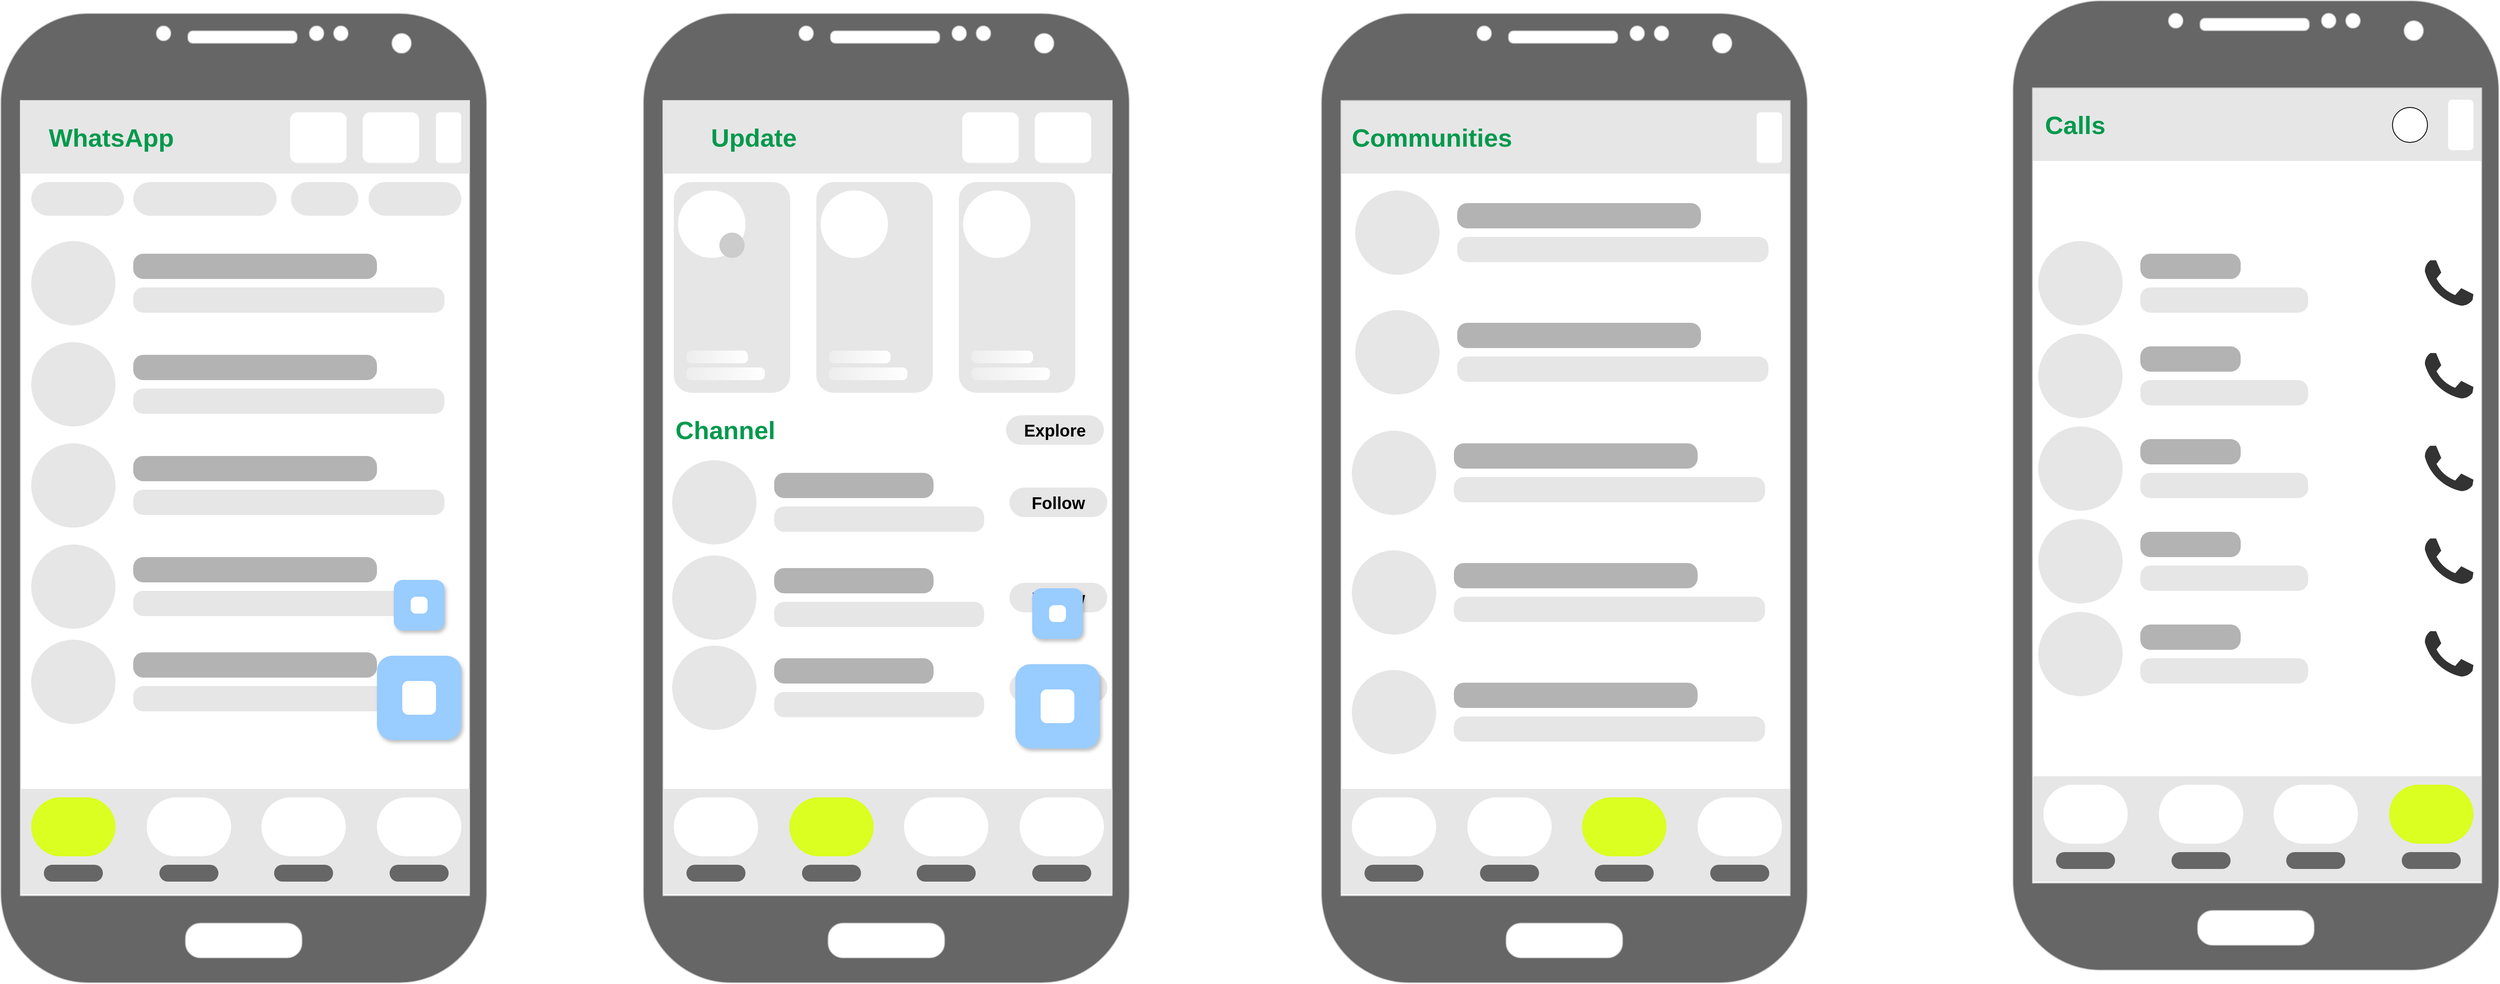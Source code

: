 <mxfile>
    <diagram id="dpNvbk63O1l86aekSrWc" name="Page-1">
        <mxGraphModel dx="2310" dy="1378" grid="1" gridSize="10" guides="1" tooltips="1" connect="1" arrows="1" fold="1" page="1" pageScale="1" pageWidth="827" pageHeight="1169" math="0" shadow="0">
            <root>
                <mxCell id="0"/>
                <mxCell id="1" parent="0"/>
                <mxCell id="256" value="" style="rounded=0;whiteSpace=wrap;html=1;strokeColor=none;fillColor=#E6E6E6;movable=0;resizable=0;rotatable=0;deletable=0;editable=0;locked=1;connectable=0;" vertex="1" parent="1">
                    <mxGeometry x="2534" y="1025" width="532" height="125" as="geometry"/>
                </mxCell>
                <mxCell id="247" value="" style="rounded=0;whiteSpace=wrap;html=1;strokeColor=none;fillColor=#E6E6E6;movable=0;resizable=0;rotatable=0;deletable=0;editable=0;locked=1;connectable=0;" vertex="1" parent="1">
                    <mxGeometry x="2533" y="208" width="533" height="87" as="geometry"/>
                </mxCell>
                <mxCell id="208" value="" style="rounded=0;whiteSpace=wrap;html=1;strokeColor=none;fillColor=#E6E6E6;movable=0;resizable=0;rotatable=0;deletable=0;editable=0;locked=1;connectable=0;" vertex="1" parent="1">
                    <mxGeometry x="1713" y="223" width="533" height="87" as="geometry"/>
                </mxCell>
                <mxCell id="232" value="" style="rounded=0;whiteSpace=wrap;html=1;strokeColor=none;fillColor=#E6E6E6;movable=0;resizable=0;rotatable=0;deletable=0;editable=0;locked=1;connectable=0;" vertex="1" parent="1">
                    <mxGeometry x="1714" y="1040" width="532" height="125" as="geometry"/>
                </mxCell>
                <mxCell id="5" value="" style="verticalLabelPosition=bottom;verticalAlign=top;html=1;shadow=0;dashed=0;strokeWidth=1;shape=mxgraph.android.phone2;strokeColor=#c0c0c0;fillColor=#666666;movable=0;resizable=0;rotatable=0;deletable=0;editable=0;locked=1;connectable=0;" vertex="1" parent="1">
                    <mxGeometry x="124" y="120" width="576" height="1150" as="geometry"/>
                </mxCell>
                <mxCell id="11" value="" style="rounded=0;whiteSpace=wrap;html=1;strokeColor=none;fillColor=#E6E6E6;movable=0;resizable=0;rotatable=0;deletable=0;editable=0;locked=1;connectable=0;" vertex="1" parent="1">
                    <mxGeometry x="147" y="223" width="533" height="87" as="geometry"/>
                </mxCell>
                <mxCell id="12" value="" style="rounded=0;whiteSpace=wrap;html=1;strokeColor=none;fillColor=#E6E6E6;movable=0;resizable=0;rotatable=0;deletable=0;editable=0;locked=1;connectable=0;" vertex="1" parent="1">
                    <mxGeometry x="148" y="1040" width="532" height="125" as="geometry"/>
                </mxCell>
                <mxCell id="17" value="" style="group;movable=0;resizable=0;rotatable=0;deletable=0;editable=0;locked=1;connectable=0;" vertex="1" connectable="0" parent="1">
                    <mxGeometry x="160" y="320" width="510" height="40" as="geometry"/>
                </mxCell>
                <mxCell id="13" value="" style="rounded=1;whiteSpace=wrap;html=1;arcSize=50;strokeColor=none;fillColor=#E6E6E6;movable=0;resizable=0;rotatable=0;deletable=0;editable=0;locked=1;connectable=0;" vertex="1" parent="17">
                    <mxGeometry width="110" height="40" as="geometry"/>
                </mxCell>
                <mxCell id="14" value="" style="rounded=1;whiteSpace=wrap;html=1;arcSize=50;strokeColor=none;fillColor=#E6E6E6;movable=0;resizable=0;rotatable=0;deletable=0;editable=0;locked=1;connectable=0;" vertex="1" parent="17">
                    <mxGeometry x="400" width="110" height="40" as="geometry"/>
                </mxCell>
                <mxCell id="15" value="" style="rounded=1;whiteSpace=wrap;html=1;arcSize=50;strokeColor=none;fillColor=#E6E6E6;movable=0;resizable=0;rotatable=0;deletable=0;editable=0;locked=1;connectable=0;" vertex="1" parent="17">
                    <mxGeometry x="121" width="170" height="40" as="geometry"/>
                </mxCell>
                <mxCell id="16" value="" style="rounded=1;whiteSpace=wrap;html=1;arcSize=50;strokeColor=none;fillColor=#E6E6E6;movable=0;resizable=0;rotatable=0;deletable=0;editable=0;locked=1;connectable=0;" vertex="1" parent="17">
                    <mxGeometry x="308" width="80" height="40" as="geometry"/>
                </mxCell>
                <mxCell id="21" value="" style="group;movable=0;resizable=0;rotatable=0;deletable=0;editable=0;locked=1;connectable=0;" vertex="1" connectable="0" parent="1">
                    <mxGeometry x="160" y="390" width="490" height="100" as="geometry"/>
                </mxCell>
                <mxCell id="18" value="" style="ellipse;whiteSpace=wrap;html=1;aspect=fixed;strokeColor=none;fillColor=#E6E6E6;movable=0;resizable=0;rotatable=0;deletable=0;editable=0;locked=1;connectable=0;" vertex="1" parent="21">
                    <mxGeometry width="100" height="100" as="geometry"/>
                </mxCell>
                <mxCell id="19" value="" style="rounded=1;whiteSpace=wrap;html=1;arcSize=40;strokeColor=none;fillColor=#B3B3B3;movable=0;resizable=0;rotatable=0;deletable=0;editable=0;locked=1;connectable=0;" vertex="1" parent="21">
                    <mxGeometry x="121" y="15" width="289" height="30" as="geometry"/>
                </mxCell>
                <mxCell id="20" value="" style="rounded=1;whiteSpace=wrap;html=1;arcSize=40;strokeColor=none;fillColor=#E6E6E6;movable=0;resizable=0;rotatable=0;deletable=0;editable=0;locked=1;connectable=0;" vertex="1" parent="21">
                    <mxGeometry x="121" y="55" width="369" height="30" as="geometry"/>
                </mxCell>
                <mxCell id="22" value="" style="group;movable=0;resizable=0;rotatable=0;deletable=0;editable=0;locked=1;connectable=0;" vertex="1" connectable="0" parent="1">
                    <mxGeometry x="160" y="510" width="490" height="100" as="geometry"/>
                </mxCell>
                <mxCell id="23" value="" style="ellipse;whiteSpace=wrap;html=1;aspect=fixed;strokeColor=none;fillColor=#E6E6E6;movable=0;resizable=0;rotatable=0;deletable=0;editable=0;locked=1;connectable=0;" vertex="1" parent="22">
                    <mxGeometry width="100" height="100" as="geometry"/>
                </mxCell>
                <mxCell id="24" value="" style="rounded=1;whiteSpace=wrap;html=1;arcSize=40;strokeColor=none;fillColor=#B3B3B3;movable=0;resizable=0;rotatable=0;deletable=0;editable=0;locked=1;connectable=0;" vertex="1" parent="22">
                    <mxGeometry x="121" y="15" width="289" height="30" as="geometry"/>
                </mxCell>
                <mxCell id="25" value="" style="rounded=1;whiteSpace=wrap;html=1;arcSize=40;strokeColor=none;fillColor=#E6E6E6;movable=0;resizable=0;rotatable=0;deletable=0;editable=0;locked=1;connectable=0;" vertex="1" parent="22">
                    <mxGeometry x="121" y="55" width="369" height="30" as="geometry"/>
                </mxCell>
                <mxCell id="26" value="" style="group;movable=0;resizable=0;rotatable=0;deletable=0;editable=0;locked=1;connectable=0;" vertex="1" connectable="0" parent="1">
                    <mxGeometry x="160" y="750" width="490" height="100" as="geometry"/>
                </mxCell>
                <mxCell id="27" value="" style="ellipse;whiteSpace=wrap;html=1;aspect=fixed;strokeColor=none;fillColor=#E6E6E6;movable=0;resizable=0;rotatable=0;deletable=0;editable=0;locked=1;connectable=0;" vertex="1" parent="26">
                    <mxGeometry width="100" height="100" as="geometry"/>
                </mxCell>
                <mxCell id="28" value="" style="rounded=1;whiteSpace=wrap;html=1;arcSize=40;strokeColor=none;fillColor=#B3B3B3;movable=0;resizable=0;rotatable=0;deletable=0;editable=0;locked=1;connectable=0;" vertex="1" parent="26">
                    <mxGeometry x="121" y="15" width="289" height="30" as="geometry"/>
                </mxCell>
                <mxCell id="29" value="" style="rounded=1;whiteSpace=wrap;html=1;arcSize=40;strokeColor=none;fillColor=#E6E6E6;movable=0;resizable=0;rotatable=0;deletable=0;editable=0;locked=1;connectable=0;" vertex="1" parent="26">
                    <mxGeometry x="121" y="55" width="369" height="30" as="geometry"/>
                </mxCell>
                <mxCell id="30" value="" style="group;movable=0;resizable=0;rotatable=0;deletable=0;editable=0;locked=1;connectable=0;" vertex="1" connectable="0" parent="1">
                    <mxGeometry x="160" y="630" width="490" height="100" as="geometry"/>
                </mxCell>
                <mxCell id="31" value="" style="ellipse;whiteSpace=wrap;html=1;aspect=fixed;strokeColor=none;fillColor=#E6E6E6;movable=0;resizable=0;rotatable=0;deletable=0;editable=0;locked=1;connectable=0;" vertex="1" parent="30">
                    <mxGeometry width="100" height="100" as="geometry"/>
                </mxCell>
                <mxCell id="32" value="" style="rounded=1;whiteSpace=wrap;html=1;arcSize=40;strokeColor=none;fillColor=#B3B3B3;movable=0;resizable=0;rotatable=0;deletable=0;editable=0;locked=1;connectable=0;" vertex="1" parent="30">
                    <mxGeometry x="121" y="15" width="289" height="30" as="geometry"/>
                </mxCell>
                <mxCell id="33" value="" style="rounded=1;whiteSpace=wrap;html=1;arcSize=40;strokeColor=none;fillColor=#E6E6E6;movable=0;resizable=0;rotatable=0;deletable=0;editable=0;locked=1;connectable=0;" vertex="1" parent="30">
                    <mxGeometry x="121" y="55" width="369" height="30" as="geometry"/>
                </mxCell>
                <mxCell id="54" value="" style="group;movable=0;resizable=0;rotatable=0;deletable=0;editable=0;locked=1;connectable=0;" vertex="1" connectable="0" parent="1">
                    <mxGeometry x="160" y="863" width="510" height="115" as="geometry"/>
                </mxCell>
                <mxCell id="55" value="" style="ellipse;whiteSpace=wrap;html=1;aspect=fixed;strokeColor=none;fillColor=#E6E6E6;movable=0;resizable=0;rotatable=0;deletable=0;editable=0;locked=1;connectable=0;" vertex="1" parent="54">
                    <mxGeometry width="100" height="100" as="geometry"/>
                </mxCell>
                <mxCell id="56" value="" style="rounded=1;whiteSpace=wrap;html=1;arcSize=40;strokeColor=none;fillColor=#B3B3B3;movable=0;resizable=0;rotatable=0;deletable=0;editable=0;locked=1;connectable=0;" vertex="1" parent="54">
                    <mxGeometry x="121" y="15" width="289" height="30" as="geometry"/>
                </mxCell>
                <mxCell id="57" value="" style="rounded=1;whiteSpace=wrap;html=1;arcSize=40;strokeColor=none;fillColor=#E6E6E6;movable=0;resizable=0;rotatable=0;deletable=0;editable=0;locked=1;connectable=0;" vertex="1" parent="54">
                    <mxGeometry x="121" y="55" width="369" height="30" as="geometry"/>
                </mxCell>
                <mxCell id="78" value="" style="rounded=1;whiteSpace=wrap;html=1;arcSize=50;strokeColor=none;fillColor=#DAFF21;movable=0;resizable=0;rotatable=0;deletable=0;editable=0;locked=1;connectable=0;" vertex="1" parent="1">
                    <mxGeometry x="160" y="1050" width="100" height="70" as="geometry"/>
                </mxCell>
                <mxCell id="79" value="" style="rounded=1;whiteSpace=wrap;html=1;arcSize=50;strokeColor=none;fillColor=#FFFFFF;movable=0;resizable=0;rotatable=0;deletable=0;editable=0;locked=1;connectable=0;" vertex="1" parent="1">
                    <mxGeometry x="297" y="1050" width="100" height="70" as="geometry"/>
                </mxCell>
                <mxCell id="80" value="" style="rounded=1;whiteSpace=wrap;html=1;arcSize=50;strokeColor=none;fillColor=#FFFFFF;movable=0;resizable=0;rotatable=0;deletable=0;editable=0;locked=1;connectable=0;" vertex="1" parent="1">
                    <mxGeometry x="433" y="1050" width="100" height="70" as="geometry"/>
                </mxCell>
                <mxCell id="81" value="" style="rounded=1;whiteSpace=wrap;html=1;arcSize=50;strokeColor=none;fillColor=#FFFFFF;movable=0;resizable=0;rotatable=0;deletable=0;editable=0;locked=1;connectable=0;" vertex="1" parent="1">
                    <mxGeometry x="570" y="1050" width="100" height="70" as="geometry"/>
                </mxCell>
                <mxCell id="82" value="" style="rounded=1;whiteSpace=wrap;html=1;arcSize=50;strokeColor=none;fillColor=#666666;movable=0;resizable=0;rotatable=0;deletable=0;editable=0;locked=1;connectable=0;" vertex="1" parent="1">
                    <mxGeometry x="175" y="1130" width="70" height="20" as="geometry"/>
                </mxCell>
                <mxCell id="84" value="" style="rounded=1;whiteSpace=wrap;html=1;arcSize=50;strokeColor=none;fillColor=#666666;movable=0;resizable=0;rotatable=0;deletable=0;editable=0;locked=1;connectable=0;" vertex="1" parent="1">
                    <mxGeometry x="312" y="1130" width="70" height="20" as="geometry"/>
                </mxCell>
                <mxCell id="85" value="" style="rounded=1;whiteSpace=wrap;html=1;arcSize=50;strokeColor=none;fillColor=#666666;movable=0;resizable=0;rotatable=0;deletable=0;editable=0;locked=1;connectable=0;" vertex="1" parent="1">
                    <mxGeometry x="448" y="1130" width="70" height="20" as="geometry"/>
                </mxCell>
                <mxCell id="86" value="" style="rounded=1;whiteSpace=wrap;html=1;arcSize=50;strokeColor=none;fillColor=#666666;movable=0;resizable=0;rotatable=0;deletable=0;editable=0;locked=1;connectable=0;" vertex="1" parent="1">
                    <mxGeometry x="585" y="1130" width="70" height="20" as="geometry"/>
                </mxCell>
                <mxCell id="95" value="" style="group;movable=0;resizable=0;rotatable=0;deletable=0;editable=0;locked=1;connectable=0;" vertex="1" connectable="0" parent="1">
                    <mxGeometry x="570" y="792" width="100" height="190" as="geometry"/>
                </mxCell>
                <mxCell id="93" value="" style="group;movable=0;resizable=0;rotatable=0;deletable=0;editable=0;locked=1;connectable=0;" vertex="1" connectable="0" parent="95">
                    <mxGeometry x="20" width="60" height="60" as="geometry"/>
                </mxCell>
                <mxCell id="89" value="" style="rounded=1;whiteSpace=wrap;html=1;arcSize=18;strokeColor=none;fillColor=#99CCFF;shadow=1;movable=0;resizable=0;rotatable=0;deletable=0;editable=0;locked=1;connectable=0;" vertex="1" parent="93">
                    <mxGeometry width="60" height="60" as="geometry"/>
                </mxCell>
                <mxCell id="92" value="" style="rounded=1;whiteSpace=wrap;html=1;arcSize=30;strokeColor=none;fillColor=#FFFFFF;shadow=0;movable=0;resizable=0;rotatable=0;deletable=0;editable=0;locked=1;connectable=0;" vertex="1" parent="93">
                    <mxGeometry x="20" y="20" width="20" height="20" as="geometry"/>
                </mxCell>
                <mxCell id="94" value="" style="group;movable=0;resizable=0;rotatable=0;deletable=0;editable=0;locked=1;connectable=0;" vertex="1" connectable="0" parent="95">
                    <mxGeometry y="90" width="100" height="100" as="geometry"/>
                </mxCell>
                <mxCell id="90" value="" style="rounded=1;whiteSpace=wrap;html=1;arcSize=18;strokeColor=none;fillColor=#99CCFF;shadow=1;movable=0;resizable=0;rotatable=0;deletable=0;editable=0;locked=1;connectable=0;" vertex="1" parent="94">
                    <mxGeometry width="100" height="100" as="geometry"/>
                </mxCell>
                <mxCell id="91" value="" style="rounded=1;whiteSpace=wrap;html=1;arcSize=18;strokeColor=none;fillColor=#FFFFFF;shadow=0;movable=0;resizable=0;rotatable=0;deletable=0;editable=0;locked=1;connectable=0;" vertex="1" parent="94">
                    <mxGeometry x="30" y="30" width="40" height="40" as="geometry"/>
                </mxCell>
                <mxCell id="96" value="&lt;font style=&quot;font-size: 30px; color: rgb(0, 153, 77);&quot;&gt;&lt;b&gt;WhatsApp&lt;/b&gt;&lt;/font&gt;" style="text;html=1;align=center;verticalAlign=middle;whiteSpace=wrap;rounded=0;movable=0;resizable=0;rotatable=0;deletable=0;editable=0;locked=1;connectable=0;" vertex="1" parent="1">
                    <mxGeometry x="160" y="237.25" width="190" height="58.5" as="geometry"/>
                </mxCell>
                <mxCell id="97" value="" style="rounded=1;whiteSpace=wrap;html=1;arcSize=15;strokeColor=none;movable=0;resizable=0;rotatable=0;deletable=0;editable=0;locked=1;connectable=0;" vertex="1" parent="1">
                    <mxGeometry x="467" y="237.25" width="67" height="60" as="geometry"/>
                </mxCell>
                <mxCell id="98" value="" style="rounded=1;whiteSpace=wrap;html=1;arcSize=15;strokeColor=none;movable=0;resizable=0;rotatable=0;deletable=0;editable=0;locked=1;connectable=0;" vertex="1" parent="1">
                    <mxGeometry x="553" y="237.25" width="67" height="60" as="geometry"/>
                </mxCell>
                <mxCell id="99" value="" style="rounded=1;whiteSpace=wrap;html=1;arcSize=15;strokeColor=none;movable=0;resizable=0;rotatable=0;deletable=0;editable=0;locked=1;connectable=0;" vertex="1" parent="1">
                    <mxGeometry x="640" y="237.25" width="30" height="60" as="geometry"/>
                </mxCell>
                <mxCell id="101" value="" style="verticalLabelPosition=bottom;verticalAlign=top;html=1;shadow=0;dashed=0;strokeWidth=1;shape=mxgraph.android.phone2;strokeColor=#c0c0c0;fillColor=#666666;movable=0;resizable=0;rotatable=0;deletable=0;editable=0;locked=1;connectable=0;" vertex="1" parent="1">
                    <mxGeometry x="886" y="120" width="576" height="1150" as="geometry"/>
                </mxCell>
                <mxCell id="102" value="" style="rounded=0;whiteSpace=wrap;html=1;strokeColor=none;fillColor=#E6E6E6;movable=0;resizable=0;rotatable=0;deletable=0;editable=0;locked=1;connectable=0;" vertex="1" parent="1">
                    <mxGeometry x="909" y="223" width="533" height="87" as="geometry"/>
                </mxCell>
                <mxCell id="103" value="" style="rounded=0;whiteSpace=wrap;html=1;strokeColor=none;fillColor=#E6E6E6;movable=0;resizable=0;rotatable=0;deletable=0;editable=0;locked=1;connectable=0;" vertex="1" parent="1">
                    <mxGeometry x="910" y="1040" width="532" height="125" as="geometry"/>
                </mxCell>
                <mxCell id="129" value="" style="rounded=1;whiteSpace=wrap;html=1;arcSize=50;strokeColor=none;fillColor=#DAFF21;movable=0;resizable=0;rotatable=0;deletable=0;editable=0;locked=1;connectable=0;" vertex="1" parent="1">
                    <mxGeometry x="1059" y="1050" width="100" height="70" as="geometry"/>
                </mxCell>
                <mxCell id="130" value="" style="rounded=1;whiteSpace=wrap;html=1;arcSize=50;strokeColor=none;fillColor=#FFFFFF;movable=0;resizable=0;rotatable=0;deletable=0;editable=0;locked=1;connectable=0;" vertex="1" parent="1">
                    <mxGeometry x="922" y="1050" width="100" height="70" as="geometry"/>
                </mxCell>
                <mxCell id="131" value="" style="rounded=1;whiteSpace=wrap;html=1;arcSize=50;strokeColor=none;fillColor=#FFFFFF;movable=0;resizable=0;rotatable=0;deletable=0;editable=0;locked=1;connectable=0;" vertex="1" parent="1">
                    <mxGeometry x="1195" y="1050" width="100" height="70" as="geometry"/>
                </mxCell>
                <mxCell id="132" value="" style="rounded=1;whiteSpace=wrap;html=1;arcSize=50;strokeColor=none;fillColor=#FFFFFF;movable=0;resizable=0;rotatable=0;deletable=0;editable=0;locked=1;connectable=0;" vertex="1" parent="1">
                    <mxGeometry x="1332" y="1050" width="100" height="70" as="geometry"/>
                </mxCell>
                <mxCell id="133" value="" style="rounded=1;whiteSpace=wrap;html=1;arcSize=50;strokeColor=none;fillColor=#666666;movable=0;resizable=0;rotatable=0;deletable=0;editable=0;locked=1;connectable=0;" vertex="1" parent="1">
                    <mxGeometry x="937" y="1130" width="70" height="20" as="geometry"/>
                </mxCell>
                <mxCell id="134" value="" style="rounded=1;whiteSpace=wrap;html=1;arcSize=50;strokeColor=none;fillColor=#666666;movable=0;resizable=0;rotatable=0;deletable=0;editable=0;locked=1;connectable=0;" vertex="1" parent="1">
                    <mxGeometry x="1074" y="1130" width="70" height="20" as="geometry"/>
                </mxCell>
                <mxCell id="135" value="" style="rounded=1;whiteSpace=wrap;html=1;arcSize=50;strokeColor=none;fillColor=#666666;movable=0;resizable=0;rotatable=0;deletable=0;editable=0;locked=1;connectable=0;" vertex="1" parent="1">
                    <mxGeometry x="1210" y="1130" width="70" height="20" as="geometry"/>
                </mxCell>
                <mxCell id="136" value="" style="rounded=1;whiteSpace=wrap;html=1;arcSize=50;strokeColor=none;fillColor=#666666;movable=0;resizable=0;rotatable=0;deletable=0;editable=0;locked=1;connectable=0;" vertex="1" parent="1">
                    <mxGeometry x="1347" y="1130" width="70" height="20" as="geometry"/>
                </mxCell>
                <mxCell id="144" value="&lt;font style=&quot;font-size: 30px; color: rgb(0, 153, 77);&quot;&gt;&lt;b&gt;Update&lt;/b&gt;&lt;/font&gt;" style="text;html=1;align=center;verticalAlign=middle;whiteSpace=wrap;rounded=0;movable=0;resizable=0;rotatable=0;deletable=0;editable=0;locked=1;connectable=0;" vertex="1" parent="1">
                    <mxGeometry x="922" y="237.25" width="190" height="58.5" as="geometry"/>
                </mxCell>
                <mxCell id="145" value="" style="rounded=1;whiteSpace=wrap;html=1;arcSize=15;strokeColor=none;movable=0;resizable=0;rotatable=0;deletable=0;editable=0;locked=1;connectable=0;" vertex="1" parent="1">
                    <mxGeometry x="1264" y="237.25" width="67" height="60" as="geometry"/>
                </mxCell>
                <mxCell id="146" value="" style="rounded=1;whiteSpace=wrap;html=1;arcSize=15;strokeColor=none;movable=0;resizable=0;rotatable=0;deletable=0;editable=0;locked=1;connectable=0;" vertex="1" parent="1">
                    <mxGeometry x="1350" y="237.25" width="67" height="60" as="geometry"/>
                </mxCell>
                <mxCell id="159" value="" style="group;movable=0;resizable=0;rotatable=0;deletable=0;editable=0;locked=1;connectable=0;" vertex="1" connectable="0" parent="1">
                    <mxGeometry x="1091" y="320" width="138" height="250" as="geometry"/>
                </mxCell>
                <mxCell id="155" value="" style="rounded=1;whiteSpace=wrap;html=1;arcSize=15;strokeColor=none;movable=0;resizable=0;rotatable=0;deletable=0;editable=0;locked=1;connectable=0;fillColor=#E6E6E6;" vertex="1" parent="159">
                    <mxGeometry width="138" height="250" as="geometry"/>
                </mxCell>
                <mxCell id="156" value="" style="ellipse;whiteSpace=wrap;html=1;aspect=fixed;strokeColor=none;movable=0;resizable=0;rotatable=0;deletable=0;editable=0;locked=1;connectable=0;" vertex="1" parent="159">
                    <mxGeometry x="5" y="10" width="80" height="80" as="geometry"/>
                </mxCell>
                <mxCell id="157" value="" style="rounded=1;whiteSpace=wrap;html=1;arcSize=39;strokeColor=none;movable=0;resizable=0;rotatable=0;deletable=0;editable=0;locked=1;connectable=0;gradientColor=#EDEDED;gradientDirection=west;" vertex="1" parent="159">
                    <mxGeometry x="15" y="200" width="73" height="15" as="geometry"/>
                </mxCell>
                <mxCell id="158" value="" style="rounded=1;whiteSpace=wrap;html=1;arcSize=39;strokeColor=none;movable=0;resizable=0;rotatable=0;deletable=0;editable=0;locked=1;connectable=0;gradientColor=#EDEDED;gradientDirection=west;" vertex="1" parent="159">
                    <mxGeometry x="15" y="220" width="93" height="15" as="geometry"/>
                </mxCell>
                <mxCell id="160" value="" style="group;movable=0;resizable=0;rotatable=0;deletable=0;editable=0;locked=1;connectable=0;" vertex="1" connectable="0" parent="1">
                    <mxGeometry x="1260" y="320" width="138" height="250" as="geometry"/>
                </mxCell>
                <mxCell id="161" value="" style="rounded=1;whiteSpace=wrap;html=1;arcSize=15;strokeColor=none;movable=0;resizable=0;rotatable=0;deletable=0;editable=0;locked=1;connectable=0;fillColor=#E6E6E6;" vertex="1" parent="160">
                    <mxGeometry width="138" height="250" as="geometry"/>
                </mxCell>
                <mxCell id="162" value="" style="ellipse;whiteSpace=wrap;html=1;aspect=fixed;strokeColor=none;movable=0;resizable=0;rotatable=0;deletable=0;editable=0;locked=1;connectable=0;" vertex="1" parent="160">
                    <mxGeometry x="5" y="10" width="80" height="80" as="geometry"/>
                </mxCell>
                <mxCell id="163" value="" style="rounded=1;whiteSpace=wrap;html=1;arcSize=39;strokeColor=none;movable=0;resizable=0;rotatable=0;deletable=0;editable=0;locked=1;connectable=0;gradientColor=#EDEDED;gradientDirection=west;" vertex="1" parent="160">
                    <mxGeometry x="15" y="200" width="73" height="15" as="geometry"/>
                </mxCell>
                <mxCell id="164" value="" style="rounded=1;whiteSpace=wrap;html=1;arcSize=39;strokeColor=none;movable=0;resizable=0;rotatable=0;deletable=0;editable=0;locked=1;connectable=0;gradientColor=#EDEDED;gradientDirection=west;" vertex="1" parent="160">
                    <mxGeometry x="15" y="220" width="93" height="15" as="geometry"/>
                </mxCell>
                <mxCell id="165" value="" style="group;movable=0;resizable=0;rotatable=0;deletable=0;editable=0;locked=1;connectable=0;" vertex="1" connectable="0" parent="1">
                    <mxGeometry x="922" y="320" width="138" height="250" as="geometry"/>
                </mxCell>
                <mxCell id="148" value="" style="rounded=1;whiteSpace=wrap;html=1;arcSize=15;strokeColor=none;movable=0;resizable=0;rotatable=0;deletable=0;editable=0;locked=1;connectable=0;fillColor=#E6E6E6;" vertex="1" parent="165">
                    <mxGeometry width="138" height="250" as="geometry"/>
                </mxCell>
                <mxCell id="149" value="" style="ellipse;whiteSpace=wrap;html=1;aspect=fixed;strokeColor=none;movable=0;resizable=0;rotatable=0;deletable=0;editable=0;locked=1;connectable=0;" vertex="1" parent="165">
                    <mxGeometry x="5" y="10" width="80" height="80" as="geometry"/>
                </mxCell>
                <mxCell id="150" value="" style="ellipse;whiteSpace=wrap;html=1;aspect=fixed;strokeColor=none;fillColor=#CCCCCC;movable=0;resizable=0;rotatable=0;deletable=0;editable=0;locked=1;connectable=0;" vertex="1" parent="165">
                    <mxGeometry x="54" y="60" width="30" height="30" as="geometry"/>
                </mxCell>
                <mxCell id="151" value="" style="rounded=1;whiteSpace=wrap;html=1;arcSize=39;strokeColor=none;movable=0;resizable=0;rotatable=0;deletable=0;editable=0;locked=1;connectable=0;gradientColor=#EDEDED;gradientDirection=west;" vertex="1" parent="165">
                    <mxGeometry x="15" y="200" width="73" height="15" as="geometry"/>
                </mxCell>
                <mxCell id="153" value="" style="rounded=1;whiteSpace=wrap;html=1;arcSize=39;strokeColor=none;movable=0;resizable=0;rotatable=0;deletable=0;editable=0;locked=1;connectable=0;gradientColor=#EDEDED;gradientDirection=west;" vertex="1" parent="165">
                    <mxGeometry x="15" y="220" width="93" height="15" as="geometry"/>
                </mxCell>
                <mxCell id="166" value="&lt;font style=&quot;font-size: 30px; color: rgb(0, 153, 77);&quot;&gt;&lt;b&gt;Channel&lt;/b&gt;&lt;/font&gt;" style="text;html=1;align=left;verticalAlign=middle;whiteSpace=wrap;rounded=0;movable=0;resizable=0;rotatable=0;deletable=0;editable=0;locked=1;connectable=0;" vertex="1" parent="1">
                    <mxGeometry x="922" y="585" width="190" height="58.5" as="geometry"/>
                </mxCell>
                <mxCell id="167" value="&lt;font style=&quot;font-size: 20px;&quot;&gt;&lt;b&gt;Explore&lt;/b&gt;&lt;/font&gt;" style="rounded=1;whiteSpace=wrap;html=1;arcSize=50;strokeColor=none;movable=0;resizable=0;rotatable=0;deletable=0;editable=0;locked=1;connectable=0;fillColor=#E6E6E6;" vertex="1" parent="1">
                    <mxGeometry x="1315.92" y="596.75" width="116.08" height="35" as="geometry"/>
                </mxCell>
                <mxCell id="188" value="" style="group;movable=0;resizable=0;rotatable=0;deletable=0;editable=0;locked=1;connectable=0;" vertex="1" connectable="0" parent="1">
                    <mxGeometry x="920" y="650" width="516.08" height="100" as="geometry"/>
                </mxCell>
                <mxCell id="169" value="" style="ellipse;whiteSpace=wrap;html=1;aspect=fixed;strokeColor=none;fillColor=#E6E6E6;movable=0;resizable=0;rotatable=0;deletable=0;editable=0;locked=1;connectable=0;" vertex="1" parent="188">
                    <mxGeometry width="100" height="100" as="geometry"/>
                </mxCell>
                <mxCell id="170" value="" style="rounded=1;whiteSpace=wrap;html=1;arcSize=40;strokeColor=none;fillColor=#B3B3B3;movable=0;resizable=0;rotatable=0;deletable=0;editable=0;locked=1;connectable=0;" vertex="1" parent="188">
                    <mxGeometry x="121" y="15" width="189" height="30" as="geometry"/>
                </mxCell>
                <mxCell id="171" value="" style="rounded=1;whiteSpace=wrap;html=1;arcSize=40;strokeColor=none;fillColor=#E6E6E6;movable=0;resizable=0;rotatable=0;deletable=0;editable=0;locked=1;connectable=0;" vertex="1" parent="188">
                    <mxGeometry x="121" y="55" width="249" height="30" as="geometry"/>
                </mxCell>
                <mxCell id="180" value="&lt;font style=&quot;font-size: 20px;&quot;&gt;&lt;b&gt;Follow&lt;/b&gt;&lt;/font&gt;" style="rounded=1;whiteSpace=wrap;html=1;arcSize=50;strokeColor=none;movable=0;resizable=0;rotatable=0;deletable=0;editable=0;locked=1;connectable=0;fillColor=#E6E6E6;" vertex="1" parent="188">
                    <mxGeometry x="400" y="32.5" width="116.08" height="35" as="geometry"/>
                </mxCell>
                <mxCell id="189" value="" style="group;movable=0;resizable=0;rotatable=0;deletable=0;editable=0;locked=1;connectable=0;" vertex="1" connectable="0" parent="1">
                    <mxGeometry x="920" y="763" width="516.08" height="100" as="geometry"/>
                </mxCell>
                <mxCell id="190" value="" style="ellipse;whiteSpace=wrap;html=1;aspect=fixed;strokeColor=none;fillColor=#E6E6E6;movable=0;resizable=0;rotatable=0;deletable=0;editable=0;locked=1;connectable=0;" vertex="1" parent="189">
                    <mxGeometry width="100" height="100" as="geometry"/>
                </mxCell>
                <mxCell id="191" value="" style="rounded=1;whiteSpace=wrap;html=1;arcSize=40;strokeColor=none;fillColor=#B3B3B3;movable=0;resizable=0;rotatable=0;deletable=0;editable=0;locked=1;connectable=0;" vertex="1" parent="189">
                    <mxGeometry x="121" y="15" width="189" height="30" as="geometry"/>
                </mxCell>
                <mxCell id="192" value="" style="rounded=1;whiteSpace=wrap;html=1;arcSize=40;strokeColor=none;fillColor=#E6E6E6;movable=0;resizable=0;rotatable=0;deletable=0;editable=0;locked=1;connectable=0;" vertex="1" parent="189">
                    <mxGeometry x="121" y="55" width="249" height="30" as="geometry"/>
                </mxCell>
                <mxCell id="193" value="&lt;font style=&quot;font-size: 20px;&quot;&gt;&lt;b&gt;Follow&lt;/b&gt;&lt;/font&gt;" style="rounded=1;whiteSpace=wrap;html=1;arcSize=50;strokeColor=none;movable=0;resizable=0;rotatable=0;deletable=0;editable=0;locked=1;connectable=0;fillColor=#E6E6E6;" vertex="1" parent="189">
                    <mxGeometry x="400" y="32.5" width="116.08" height="35" as="geometry"/>
                </mxCell>
                <mxCell id="194" value="" style="group;movable=0;resizable=0;rotatable=0;deletable=0;editable=0;locked=1;connectable=0;" vertex="1" connectable="0" parent="1">
                    <mxGeometry x="920" y="870" width="516.08" height="100" as="geometry"/>
                </mxCell>
                <mxCell id="195" value="" style="ellipse;whiteSpace=wrap;html=1;aspect=fixed;strokeColor=none;fillColor=#E6E6E6;movable=0;resizable=0;rotatable=0;deletable=0;editable=0;locked=1;connectable=0;" vertex="1" parent="194">
                    <mxGeometry width="100" height="100" as="geometry"/>
                </mxCell>
                <mxCell id="196" value="" style="rounded=1;whiteSpace=wrap;html=1;arcSize=40;strokeColor=none;fillColor=#B3B3B3;movable=0;resizable=0;rotatable=0;deletable=0;editable=0;locked=1;connectable=0;" vertex="1" parent="194">
                    <mxGeometry x="121" y="15" width="189" height="30" as="geometry"/>
                </mxCell>
                <mxCell id="197" value="" style="rounded=1;whiteSpace=wrap;html=1;arcSize=40;strokeColor=none;fillColor=#E6E6E6;movable=0;resizable=0;rotatable=0;deletable=0;editable=0;locked=1;connectable=0;" vertex="1" parent="194">
                    <mxGeometry x="121" y="55" width="249" height="30" as="geometry"/>
                </mxCell>
                <mxCell id="198" value="&lt;font style=&quot;font-size: 20px;&quot;&gt;&lt;b&gt;Follow&lt;/b&gt;&lt;/font&gt;" style="rounded=1;whiteSpace=wrap;html=1;arcSize=50;strokeColor=none;movable=0;resizable=0;rotatable=0;deletable=0;editable=0;locked=1;connectable=0;fillColor=#E6E6E6;" vertex="1" parent="194">
                    <mxGeometry x="400" y="32.5" width="116.08" height="35" as="geometry"/>
                </mxCell>
                <mxCell id="199" value="" style="group;movable=0;resizable=0;rotatable=0;deletable=0;editable=0;locked=1;connectable=0;" vertex="1" connectable="0" parent="1">
                    <mxGeometry x="1327" y="802" width="100" height="190" as="geometry"/>
                </mxCell>
                <mxCell id="200" value="" style="group;movable=0;resizable=0;rotatable=0;deletable=0;editable=0;locked=1;connectable=0;" vertex="1" connectable="0" parent="199">
                    <mxGeometry x="20" width="60" height="60" as="geometry"/>
                </mxCell>
                <mxCell id="201" value="" style="rounded=1;whiteSpace=wrap;html=1;arcSize=18;strokeColor=none;fillColor=#99CCFF;shadow=1;movable=0;resizable=0;rotatable=0;deletable=0;editable=0;locked=1;connectable=0;" vertex="1" parent="200">
                    <mxGeometry width="60" height="60" as="geometry"/>
                </mxCell>
                <mxCell id="202" value="" style="rounded=1;whiteSpace=wrap;html=1;arcSize=30;strokeColor=none;fillColor=#FFFFFF;shadow=0;movable=0;resizable=0;rotatable=0;deletable=0;editable=0;locked=1;connectable=0;" vertex="1" parent="200">
                    <mxGeometry x="20" y="20" width="20" height="20" as="geometry"/>
                </mxCell>
                <mxCell id="203" value="" style="group;movable=0;resizable=0;rotatable=0;deletable=0;editable=0;locked=1;connectable=0;" vertex="1" connectable="0" parent="199">
                    <mxGeometry y="90" width="100" height="100" as="geometry"/>
                </mxCell>
                <mxCell id="204" value="" style="rounded=1;whiteSpace=wrap;html=1;arcSize=18;strokeColor=none;fillColor=#99CCFF;shadow=1;movable=0;resizable=0;rotatable=0;deletable=0;editable=0;locked=1;connectable=0;" vertex="1" parent="203">
                    <mxGeometry width="100" height="100" as="geometry"/>
                </mxCell>
                <mxCell id="205" value="" style="rounded=1;whiteSpace=wrap;html=1;arcSize=18;strokeColor=none;fillColor=#FFFFFF;shadow=0;movable=0;resizable=0;rotatable=0;deletable=0;editable=0;locked=1;connectable=0;" vertex="1" parent="203">
                    <mxGeometry x="30" y="30" width="40" height="40" as="geometry"/>
                </mxCell>
                <mxCell id="206" value="" style="verticalLabelPosition=bottom;verticalAlign=top;html=1;shadow=0;dashed=0;strokeWidth=1;shape=mxgraph.android.phone2;strokeColor=#c0c0c0;fillColor=#666666;movable=0;resizable=0;rotatable=0;deletable=0;editable=0;locked=1;connectable=0;" vertex="1" parent="1">
                    <mxGeometry x="1690" y="120" width="576" height="1150" as="geometry"/>
                </mxCell>
                <mxCell id="207" value="&lt;font style=&quot;font-size: 30px; color: rgb(0, 153, 77);&quot;&gt;&lt;b&gt;Communities&lt;/b&gt;&lt;/font&gt;" style="text;html=1;align=center;verticalAlign=middle;whiteSpace=wrap;rounded=0;movable=0;resizable=0;rotatable=0;deletable=0;editable=0;locked=1;connectable=0;" vertex="1" parent="1">
                    <mxGeometry x="1726" y="237.25" width="190" height="58.5" as="geometry"/>
                </mxCell>
                <mxCell id="211" value="" style="rounded=1;whiteSpace=wrap;html=1;arcSize=15;strokeColor=none;movable=0;resizable=0;rotatable=0;deletable=0;editable=0;locked=1;connectable=0;" vertex="1" parent="1">
                    <mxGeometry x="2206" y="237.25" width="30" height="60" as="geometry"/>
                </mxCell>
                <mxCell id="212" value="" style="group;movable=0;resizable=0;rotatable=0;deletable=0;editable=0;locked=1;connectable=0;" vertex="1" connectable="0" parent="1">
                    <mxGeometry x="1726" y="615" width="490" height="100" as="geometry"/>
                </mxCell>
                <mxCell id="213" value="" style="ellipse;whiteSpace=wrap;html=1;aspect=fixed;strokeColor=none;fillColor=#E6E6E6;movable=0;resizable=0;rotatable=0;deletable=0;editable=0;locked=1;connectable=0;" vertex="1" parent="212">
                    <mxGeometry width="100" height="100" as="geometry"/>
                </mxCell>
                <mxCell id="214" value="" style="rounded=1;whiteSpace=wrap;html=1;arcSize=40;strokeColor=none;fillColor=#B3B3B3;movable=0;resizable=0;rotatable=0;deletable=0;editable=0;locked=1;connectable=0;" vertex="1" parent="212">
                    <mxGeometry x="121" y="15" width="289" height="30" as="geometry"/>
                </mxCell>
                <mxCell id="215" value="" style="rounded=1;whiteSpace=wrap;html=1;arcSize=40;strokeColor=none;fillColor=#E6E6E6;movable=0;resizable=0;rotatable=0;deletable=0;editable=0;locked=1;connectable=0;" vertex="1" parent="212">
                    <mxGeometry x="121" y="55" width="369" height="30" as="geometry"/>
                </mxCell>
                <mxCell id="216" value="" style="group;movable=0;resizable=0;rotatable=0;deletable=0;editable=0;locked=1;connectable=0;" vertex="1" connectable="0" parent="1">
                    <mxGeometry x="1726" y="757" width="490" height="100" as="geometry"/>
                </mxCell>
                <mxCell id="217" value="" style="ellipse;whiteSpace=wrap;html=1;aspect=fixed;strokeColor=none;fillColor=#E6E6E6;movable=0;resizable=0;rotatable=0;deletable=0;editable=0;locked=1;connectable=0;" vertex="1" parent="216">
                    <mxGeometry width="100" height="100" as="geometry"/>
                </mxCell>
                <mxCell id="218" value="" style="rounded=1;whiteSpace=wrap;html=1;arcSize=40;strokeColor=none;fillColor=#B3B3B3;movable=0;resizable=0;rotatable=0;deletable=0;editable=0;locked=1;connectable=0;" vertex="1" parent="216">
                    <mxGeometry x="121" y="15" width="289" height="30" as="geometry"/>
                </mxCell>
                <mxCell id="219" value="" style="rounded=1;whiteSpace=wrap;html=1;arcSize=40;strokeColor=none;fillColor=#E6E6E6;movable=0;resizable=0;rotatable=0;deletable=0;editable=0;locked=1;connectable=0;" vertex="1" parent="216">
                    <mxGeometry x="121" y="55" width="369" height="30" as="geometry"/>
                </mxCell>
                <mxCell id="220" value="" style="group;movable=0;resizable=0;rotatable=0;deletable=0;editable=0;locked=1;connectable=0;" vertex="1" connectable="0" parent="1">
                    <mxGeometry x="1726" y="899" width="490" height="100" as="geometry"/>
                </mxCell>
                <mxCell id="221" value="" style="ellipse;whiteSpace=wrap;html=1;aspect=fixed;strokeColor=none;fillColor=#E6E6E6;movable=0;resizable=0;rotatable=0;deletable=0;editable=0;locked=1;connectable=0;" vertex="1" parent="220">
                    <mxGeometry width="100" height="100" as="geometry"/>
                </mxCell>
                <mxCell id="222" value="" style="rounded=1;whiteSpace=wrap;html=1;arcSize=40;strokeColor=none;fillColor=#B3B3B3;movable=0;resizable=0;rotatable=0;deletable=0;editable=0;locked=1;connectable=0;" vertex="1" parent="220">
                    <mxGeometry x="121" y="15" width="289" height="30" as="geometry"/>
                </mxCell>
                <mxCell id="223" value="" style="rounded=1;whiteSpace=wrap;html=1;arcSize=40;strokeColor=none;fillColor=#E6E6E6;movable=0;resizable=0;rotatable=0;deletable=0;editable=0;locked=1;connectable=0;" vertex="1" parent="220">
                    <mxGeometry x="121" y="55" width="369" height="30" as="geometry"/>
                </mxCell>
                <mxCell id="224" value="" style="rounded=1;whiteSpace=wrap;html=1;arcSize=50;strokeColor=none;fillColor=#FFFFFF;movable=0;resizable=0;rotatable=0;deletable=0;editable=0;locked=1;connectable=0;" vertex="1" parent="1">
                    <mxGeometry x="1726" y="1050" width="100" height="70" as="geometry"/>
                </mxCell>
                <mxCell id="225" value="" style="rounded=1;whiteSpace=wrap;html=1;arcSize=50;strokeColor=none;fillColor=#FFFFFF;movable=0;resizable=0;rotatable=0;deletable=0;editable=0;locked=1;connectable=0;" vertex="1" parent="1">
                    <mxGeometry x="1863" y="1050" width="100" height="70" as="geometry"/>
                </mxCell>
                <mxCell id="226" value="" style="rounded=1;whiteSpace=wrap;html=1;arcSize=50;strokeColor=none;fillColor=#DAFF21;movable=0;resizable=0;rotatable=0;deletable=0;editable=0;locked=1;connectable=0;" vertex="1" parent="1">
                    <mxGeometry x="1999" y="1050" width="100" height="70" as="geometry"/>
                </mxCell>
                <mxCell id="227" value="" style="rounded=1;whiteSpace=wrap;html=1;arcSize=50;strokeColor=none;fillColor=#FFFFFF;movable=0;resizable=0;rotatable=0;deletable=0;editable=0;locked=1;connectable=0;" vertex="1" parent="1">
                    <mxGeometry x="2136" y="1050" width="100" height="70" as="geometry"/>
                </mxCell>
                <mxCell id="228" value="" style="rounded=1;whiteSpace=wrap;html=1;arcSize=50;strokeColor=none;fillColor=#666666;movable=0;resizable=0;rotatable=0;deletable=0;editable=0;locked=1;connectable=0;" vertex="1" parent="1">
                    <mxGeometry x="2151" y="1130" width="70" height="20" as="geometry"/>
                </mxCell>
                <mxCell id="229" value="" style="rounded=1;whiteSpace=wrap;html=1;arcSize=50;strokeColor=none;fillColor=#666666;movable=0;resizable=0;rotatable=0;deletable=0;editable=0;locked=1;connectable=0;" vertex="1" parent="1">
                    <mxGeometry x="2014" y="1130" width="70" height="20" as="geometry"/>
                </mxCell>
                <mxCell id="230" value="" style="rounded=1;whiteSpace=wrap;html=1;arcSize=50;strokeColor=none;fillColor=#666666;movable=0;resizable=0;rotatable=0;deletable=0;editable=0;locked=1;connectable=0;" vertex="1" parent="1">
                    <mxGeometry x="1878" y="1130" width="70" height="20" as="geometry"/>
                </mxCell>
                <mxCell id="231" value="" style="rounded=1;whiteSpace=wrap;html=1;arcSize=50;strokeColor=none;fillColor=#666666;movable=0;resizable=0;rotatable=0;deletable=0;editable=0;locked=1;connectable=0;" vertex="1" parent="1">
                    <mxGeometry x="1741" y="1130" width="70" height="20" as="geometry"/>
                </mxCell>
                <mxCell id="233" value="" style="group;movable=0;resizable=0;rotatable=0;deletable=0;editable=0;locked=1;connectable=0;" vertex="1" connectable="0" parent="1">
                    <mxGeometry x="1730" y="330" width="490" height="100" as="geometry"/>
                </mxCell>
                <mxCell id="234" value="" style="ellipse;whiteSpace=wrap;html=1;aspect=fixed;strokeColor=none;fillColor=#E6E6E6;movable=0;resizable=0;rotatable=0;deletable=0;editable=0;locked=1;connectable=0;" vertex="1" parent="233">
                    <mxGeometry width="100" height="100" as="geometry"/>
                </mxCell>
                <mxCell id="235" value="" style="rounded=1;whiteSpace=wrap;html=1;arcSize=40;strokeColor=none;fillColor=#B3B3B3;movable=0;resizable=0;rotatable=0;deletable=0;editable=0;locked=1;connectable=0;" vertex="1" parent="233">
                    <mxGeometry x="121" y="15" width="289" height="30" as="geometry"/>
                </mxCell>
                <mxCell id="236" value="" style="rounded=1;whiteSpace=wrap;html=1;arcSize=40;strokeColor=none;fillColor=#E6E6E6;movable=0;resizable=0;rotatable=0;deletable=0;editable=0;locked=1;connectable=0;" vertex="1" parent="233">
                    <mxGeometry x="121" y="55" width="369" height="30" as="geometry"/>
                </mxCell>
                <mxCell id="237" value="" style="group;movable=0;resizable=0;rotatable=0;deletable=0;editable=0;locked=1;connectable=0;" vertex="1" connectable="0" parent="1">
                    <mxGeometry x="1730" y="472" width="490" height="100" as="geometry"/>
                </mxCell>
                <mxCell id="238" value="" style="ellipse;whiteSpace=wrap;html=1;aspect=fixed;strokeColor=none;fillColor=#E6E6E6;movable=0;resizable=0;rotatable=0;deletable=0;editable=0;locked=1;connectable=0;" vertex="1" parent="237">
                    <mxGeometry width="100" height="100" as="geometry"/>
                </mxCell>
                <mxCell id="239" value="" style="rounded=1;whiteSpace=wrap;html=1;arcSize=40;strokeColor=none;fillColor=#B3B3B3;movable=0;resizable=0;rotatable=0;deletable=0;editable=0;locked=1;connectable=0;" vertex="1" parent="237">
                    <mxGeometry x="121" y="15" width="289" height="30" as="geometry"/>
                </mxCell>
                <mxCell id="240" value="" style="rounded=1;whiteSpace=wrap;html=1;arcSize=40;strokeColor=none;fillColor=#E6E6E6;movable=0;resizable=0;rotatable=0;deletable=0;editable=0;locked=1;connectable=0;" vertex="1" parent="237">
                    <mxGeometry x="121" y="55" width="369" height="30" as="geometry"/>
                </mxCell>
                <mxCell id="245" value="&lt;font style=&quot;font-size: 30px; color: rgb(0, 153, 77);&quot;&gt;&lt;b&gt;Calls&lt;/b&gt;&lt;/font&gt;" style="text;html=1;align=left;verticalAlign=middle;whiteSpace=wrap;rounded=0;movable=0;resizable=0;rotatable=0;deletable=0;editable=0;locked=1;connectable=0;" vertex="1" parent="1">
                    <mxGeometry x="2546" y="222.25" width="190" height="58.5" as="geometry"/>
                </mxCell>
                <mxCell id="246" value="" style="rounded=1;whiteSpace=wrap;html=1;arcSize=15;strokeColor=none;movable=0;resizable=0;rotatable=0;deletable=0;editable=0;locked=1;connectable=0;" vertex="1" parent="1">
                    <mxGeometry x="3026" y="222.25" width="30" height="60" as="geometry"/>
                </mxCell>
                <mxCell id="252" value="" style="rounded=1;whiteSpace=wrap;html=1;arcSize=50;strokeColor=none;fillColor=#FFFFFF;movable=0;resizable=0;rotatable=0;deletable=0;editable=0;locked=1;connectable=0;" vertex="1" parent="1">
                    <mxGeometry x="2546" y="1035" width="100" height="70" as="geometry"/>
                </mxCell>
                <mxCell id="253" value="" style="rounded=1;whiteSpace=wrap;html=1;arcSize=50;strokeColor=none;fillColor=#FFFFFF;movable=0;resizable=0;rotatable=0;deletable=0;editable=0;locked=1;connectable=0;" vertex="1" parent="1">
                    <mxGeometry x="2683" y="1035" width="100" height="70" as="geometry"/>
                </mxCell>
                <mxCell id="254" value="" style="rounded=1;whiteSpace=wrap;html=1;arcSize=50;strokeColor=none;fillColor=#FFFFFF;movable=0;resizable=0;rotatable=0;deletable=0;editable=0;locked=1;connectable=0;" vertex="1" parent="1">
                    <mxGeometry x="2819" y="1035" width="100" height="70" as="geometry"/>
                </mxCell>
                <mxCell id="255" value="" style="rounded=1;whiteSpace=wrap;html=1;arcSize=50;strokeColor=none;fillColor=#DAFF21;movable=0;resizable=0;rotatable=0;deletable=0;editable=0;locked=1;connectable=0;" vertex="1" parent="1">
                    <mxGeometry x="2956" y="1035" width="100" height="70" as="geometry"/>
                </mxCell>
                <mxCell id="257" value="" style="rounded=1;whiteSpace=wrap;html=1;arcSize=50;strokeColor=none;fillColor=#666666;movable=0;resizable=0;rotatable=0;deletable=0;editable=0;locked=1;connectable=0;" vertex="1" parent="1">
                    <mxGeometry x="2834" y="1115" width="70" height="20" as="geometry"/>
                </mxCell>
                <mxCell id="258" value="" style="rounded=1;whiteSpace=wrap;html=1;arcSize=50;strokeColor=none;fillColor=#666666;movable=0;resizable=0;rotatable=0;deletable=0;editable=0;locked=1;connectable=0;" vertex="1" parent="1">
                    <mxGeometry x="2698" y="1115" width="70" height="20" as="geometry"/>
                </mxCell>
                <mxCell id="259" value="" style="rounded=1;whiteSpace=wrap;html=1;arcSize=50;strokeColor=none;fillColor=#666666;movable=0;resizable=0;rotatable=0;deletable=0;editable=0;locked=1;connectable=0;" vertex="1" parent="1">
                    <mxGeometry x="2561" y="1115" width="70" height="20" as="geometry"/>
                </mxCell>
                <mxCell id="260" value="" style="rounded=1;whiteSpace=wrap;html=1;arcSize=50;strokeColor=none;fillColor=#666666;movable=0;resizable=0;rotatable=0;deletable=0;editable=0;locked=1;connectable=0;" vertex="1" parent="1">
                    <mxGeometry x="2971" y="1115" width="70" height="20" as="geometry"/>
                </mxCell>
                <mxCell id="261" value="" style="verticalLabelPosition=bottom;verticalAlign=top;html=1;shadow=0;dashed=0;strokeWidth=1;shape=mxgraph.android.phone2;strokeColor=#c0c0c0;fillColor=#666666;movable=0;resizable=0;rotatable=0;deletable=0;editable=0;locked=1;connectable=0;" vertex="1" parent="1">
                    <mxGeometry x="2510" y="105" width="576" height="1150" as="geometry"/>
                </mxCell>
                <mxCell id="262" value="" style="ellipse;whiteSpace=wrap;html=1;aspect=fixed;movable=0;resizable=0;rotatable=0;deletable=0;editable=0;locked=1;connectable=0;" vertex="1" parent="1">
                    <mxGeometry x="2960" y="231.5" width="41.5" height="41.5" as="geometry"/>
                </mxCell>
                <mxCell id="264" value="" style="group;movable=0;resizable=0;rotatable=0;deletable=0;editable=0;locked=1;connectable=0;" vertex="1" connectable="0" parent="1">
                    <mxGeometry x="2540" y="390" width="516" height="100" as="geometry"/>
                </mxCell>
                <mxCell id="249" value="" style="ellipse;whiteSpace=wrap;html=1;aspect=fixed;strokeColor=none;fillColor=#E6E6E6;movable=0;resizable=0;rotatable=0;deletable=0;editable=0;locked=1;connectable=0;" vertex="1" parent="264">
                    <mxGeometry width="100" height="100" as="geometry"/>
                </mxCell>
                <mxCell id="250" value="" style="rounded=1;whiteSpace=wrap;html=1;arcSize=40;strokeColor=none;fillColor=#B3B3B3;movable=0;resizable=0;rotatable=0;deletable=0;editable=0;locked=1;connectable=0;" vertex="1" parent="264">
                    <mxGeometry x="121" y="15" width="119" height="30" as="geometry"/>
                </mxCell>
                <mxCell id="251" value="" style="rounded=1;whiteSpace=wrap;html=1;arcSize=40;strokeColor=none;fillColor=#E6E6E6;movable=0;resizable=0;rotatable=0;deletable=0;editable=0;locked=1;connectable=0;" vertex="1" parent="264">
                    <mxGeometry x="121" y="55" width="199" height="30" as="geometry"/>
                </mxCell>
                <mxCell id="263" value="" style="dashed=0;outlineConnect=0;html=1;align=center;labelPosition=center;verticalLabelPosition=bottom;verticalAlign=top;shape=mxgraph.weblogos.phone;fillColor=#333333;strokeColor=none;movable=0;resizable=0;rotatable=0;deletable=0;editable=0;locked=1;connectable=0;" vertex="1" parent="264">
                    <mxGeometry x="458.2" y="22.9" width="57.8" height="54.2" as="geometry"/>
                </mxCell>
                <mxCell id="265" value="" style="group;movable=0;resizable=0;rotatable=0;deletable=0;editable=0;locked=1;connectable=0;" vertex="1" connectable="0" parent="1">
                    <mxGeometry x="2540" y="500" width="516" height="100" as="geometry"/>
                </mxCell>
                <mxCell id="266" value="" style="ellipse;whiteSpace=wrap;html=1;aspect=fixed;strokeColor=none;fillColor=#E6E6E6;movable=0;resizable=0;rotatable=0;deletable=0;editable=0;locked=1;connectable=0;" vertex="1" parent="265">
                    <mxGeometry width="100" height="100" as="geometry"/>
                </mxCell>
                <mxCell id="267" value="" style="rounded=1;whiteSpace=wrap;html=1;arcSize=40;strokeColor=none;fillColor=#B3B3B3;movable=0;resizable=0;rotatable=0;deletable=0;editable=0;locked=1;connectable=0;" vertex="1" parent="265">
                    <mxGeometry x="121" y="15" width="119" height="30" as="geometry"/>
                </mxCell>
                <mxCell id="268" value="" style="rounded=1;whiteSpace=wrap;html=1;arcSize=40;strokeColor=none;fillColor=#E6E6E6;movable=0;resizable=0;rotatable=0;deletable=0;editable=0;locked=1;connectable=0;" vertex="1" parent="265">
                    <mxGeometry x="121" y="55" width="199" height="30" as="geometry"/>
                </mxCell>
                <mxCell id="269" value="" style="dashed=0;outlineConnect=0;html=1;align=center;labelPosition=center;verticalLabelPosition=bottom;verticalAlign=top;shape=mxgraph.weblogos.phone;fillColor=#333333;strokeColor=none;movable=0;resizable=0;rotatable=0;deletable=0;editable=0;locked=1;connectable=0;" vertex="1" parent="265">
                    <mxGeometry x="458.2" y="22.9" width="57.8" height="54.2" as="geometry"/>
                </mxCell>
                <mxCell id="270" value="" style="group;movable=0;resizable=0;rotatable=0;deletable=0;editable=0;locked=1;connectable=0;" vertex="1" connectable="0" parent="1">
                    <mxGeometry x="2540" y="720" width="516" height="100" as="geometry"/>
                </mxCell>
                <mxCell id="271" value="" style="ellipse;whiteSpace=wrap;html=1;aspect=fixed;strokeColor=none;fillColor=#E6E6E6;movable=0;resizable=0;rotatable=0;deletable=0;editable=0;locked=1;connectable=0;" vertex="1" parent="270">
                    <mxGeometry width="100" height="100" as="geometry"/>
                </mxCell>
                <mxCell id="272" value="" style="rounded=1;whiteSpace=wrap;html=1;arcSize=40;strokeColor=none;fillColor=#B3B3B3;movable=0;resizable=0;rotatable=0;deletable=0;editable=0;locked=1;connectable=0;" vertex="1" parent="270">
                    <mxGeometry x="121" y="15" width="119" height="30" as="geometry"/>
                </mxCell>
                <mxCell id="273" value="" style="rounded=1;whiteSpace=wrap;html=1;arcSize=40;strokeColor=none;fillColor=#E6E6E6;movable=0;resizable=0;rotatable=0;deletable=0;editable=0;locked=1;connectable=0;" vertex="1" parent="270">
                    <mxGeometry x="121" y="55" width="199" height="30" as="geometry"/>
                </mxCell>
                <mxCell id="274" value="" style="dashed=0;outlineConnect=0;html=1;align=center;labelPosition=center;verticalLabelPosition=bottom;verticalAlign=top;shape=mxgraph.weblogos.phone;fillColor=#333333;strokeColor=none;movable=0;resizable=0;rotatable=0;deletable=0;editable=0;locked=1;connectable=0;" vertex="1" parent="270">
                    <mxGeometry x="458.2" y="22.9" width="57.8" height="54.2" as="geometry"/>
                </mxCell>
                <mxCell id="275" value="" style="group;movable=0;resizable=0;rotatable=0;deletable=0;editable=0;locked=1;connectable=0;" vertex="1" connectable="0" parent="1">
                    <mxGeometry x="2540" y="610" width="516" height="100" as="geometry"/>
                </mxCell>
                <mxCell id="276" value="" style="ellipse;whiteSpace=wrap;html=1;aspect=fixed;strokeColor=none;fillColor=#E6E6E6;movable=0;resizable=0;rotatable=0;deletable=0;editable=0;locked=1;connectable=0;" vertex="1" parent="275">
                    <mxGeometry width="100" height="100" as="geometry"/>
                </mxCell>
                <mxCell id="277" value="" style="rounded=1;whiteSpace=wrap;html=1;arcSize=40;strokeColor=none;fillColor=#B3B3B3;movable=0;resizable=0;rotatable=0;deletable=0;editable=0;locked=1;connectable=0;" vertex="1" parent="275">
                    <mxGeometry x="121" y="15" width="119" height="30" as="geometry"/>
                </mxCell>
                <mxCell id="278" value="" style="rounded=1;whiteSpace=wrap;html=1;arcSize=40;strokeColor=none;fillColor=#E6E6E6;movable=0;resizable=0;rotatable=0;deletable=0;editable=0;locked=1;connectable=0;" vertex="1" parent="275">
                    <mxGeometry x="121" y="55" width="199" height="30" as="geometry"/>
                </mxCell>
                <mxCell id="279" value="" style="dashed=0;outlineConnect=0;html=1;align=center;labelPosition=center;verticalLabelPosition=bottom;verticalAlign=top;shape=mxgraph.weblogos.phone;fillColor=#333333;strokeColor=none;movable=0;resizable=0;rotatable=0;deletable=0;editable=0;locked=1;connectable=0;" vertex="1" parent="275">
                    <mxGeometry x="458.2" y="22.9" width="57.8" height="54.2" as="geometry"/>
                </mxCell>
                <mxCell id="285" value="" style="group;movable=0;resizable=0;rotatable=0;deletable=0;editable=0;locked=1;connectable=0;" vertex="1" connectable="0" parent="1">
                    <mxGeometry x="2540" y="830" width="516" height="100" as="geometry"/>
                </mxCell>
                <mxCell id="286" value="" style="ellipse;whiteSpace=wrap;html=1;aspect=fixed;strokeColor=none;fillColor=#E6E6E6;movable=0;resizable=0;rotatable=0;deletable=0;editable=0;locked=1;connectable=0;" vertex="1" parent="285">
                    <mxGeometry width="100" height="100" as="geometry"/>
                </mxCell>
                <mxCell id="287" value="" style="rounded=1;whiteSpace=wrap;html=1;arcSize=40;strokeColor=none;fillColor=#B3B3B3;movable=0;resizable=0;rotatable=0;deletable=0;editable=0;locked=1;connectable=0;" vertex="1" parent="285">
                    <mxGeometry x="121" y="15" width="119" height="30" as="geometry"/>
                </mxCell>
                <mxCell id="288" value="" style="rounded=1;whiteSpace=wrap;html=1;arcSize=40;strokeColor=none;fillColor=#E6E6E6;movable=0;resizable=0;rotatable=0;deletable=0;editable=0;locked=1;connectable=0;" vertex="1" parent="285">
                    <mxGeometry x="121" y="55" width="199" height="30" as="geometry"/>
                </mxCell>
                <mxCell id="289" value="" style="dashed=0;outlineConnect=0;html=1;align=center;labelPosition=center;verticalLabelPosition=bottom;verticalAlign=top;shape=mxgraph.weblogos.phone;fillColor=#333333;strokeColor=none;movable=0;resizable=0;rotatable=0;deletable=0;editable=0;locked=1;connectable=0;" vertex="1" parent="285">
                    <mxGeometry x="458.2" y="22.9" width="57.8" height="54.2" as="geometry"/>
                </mxCell>
            </root>
        </mxGraphModel>
    </diagram>
</mxfile>